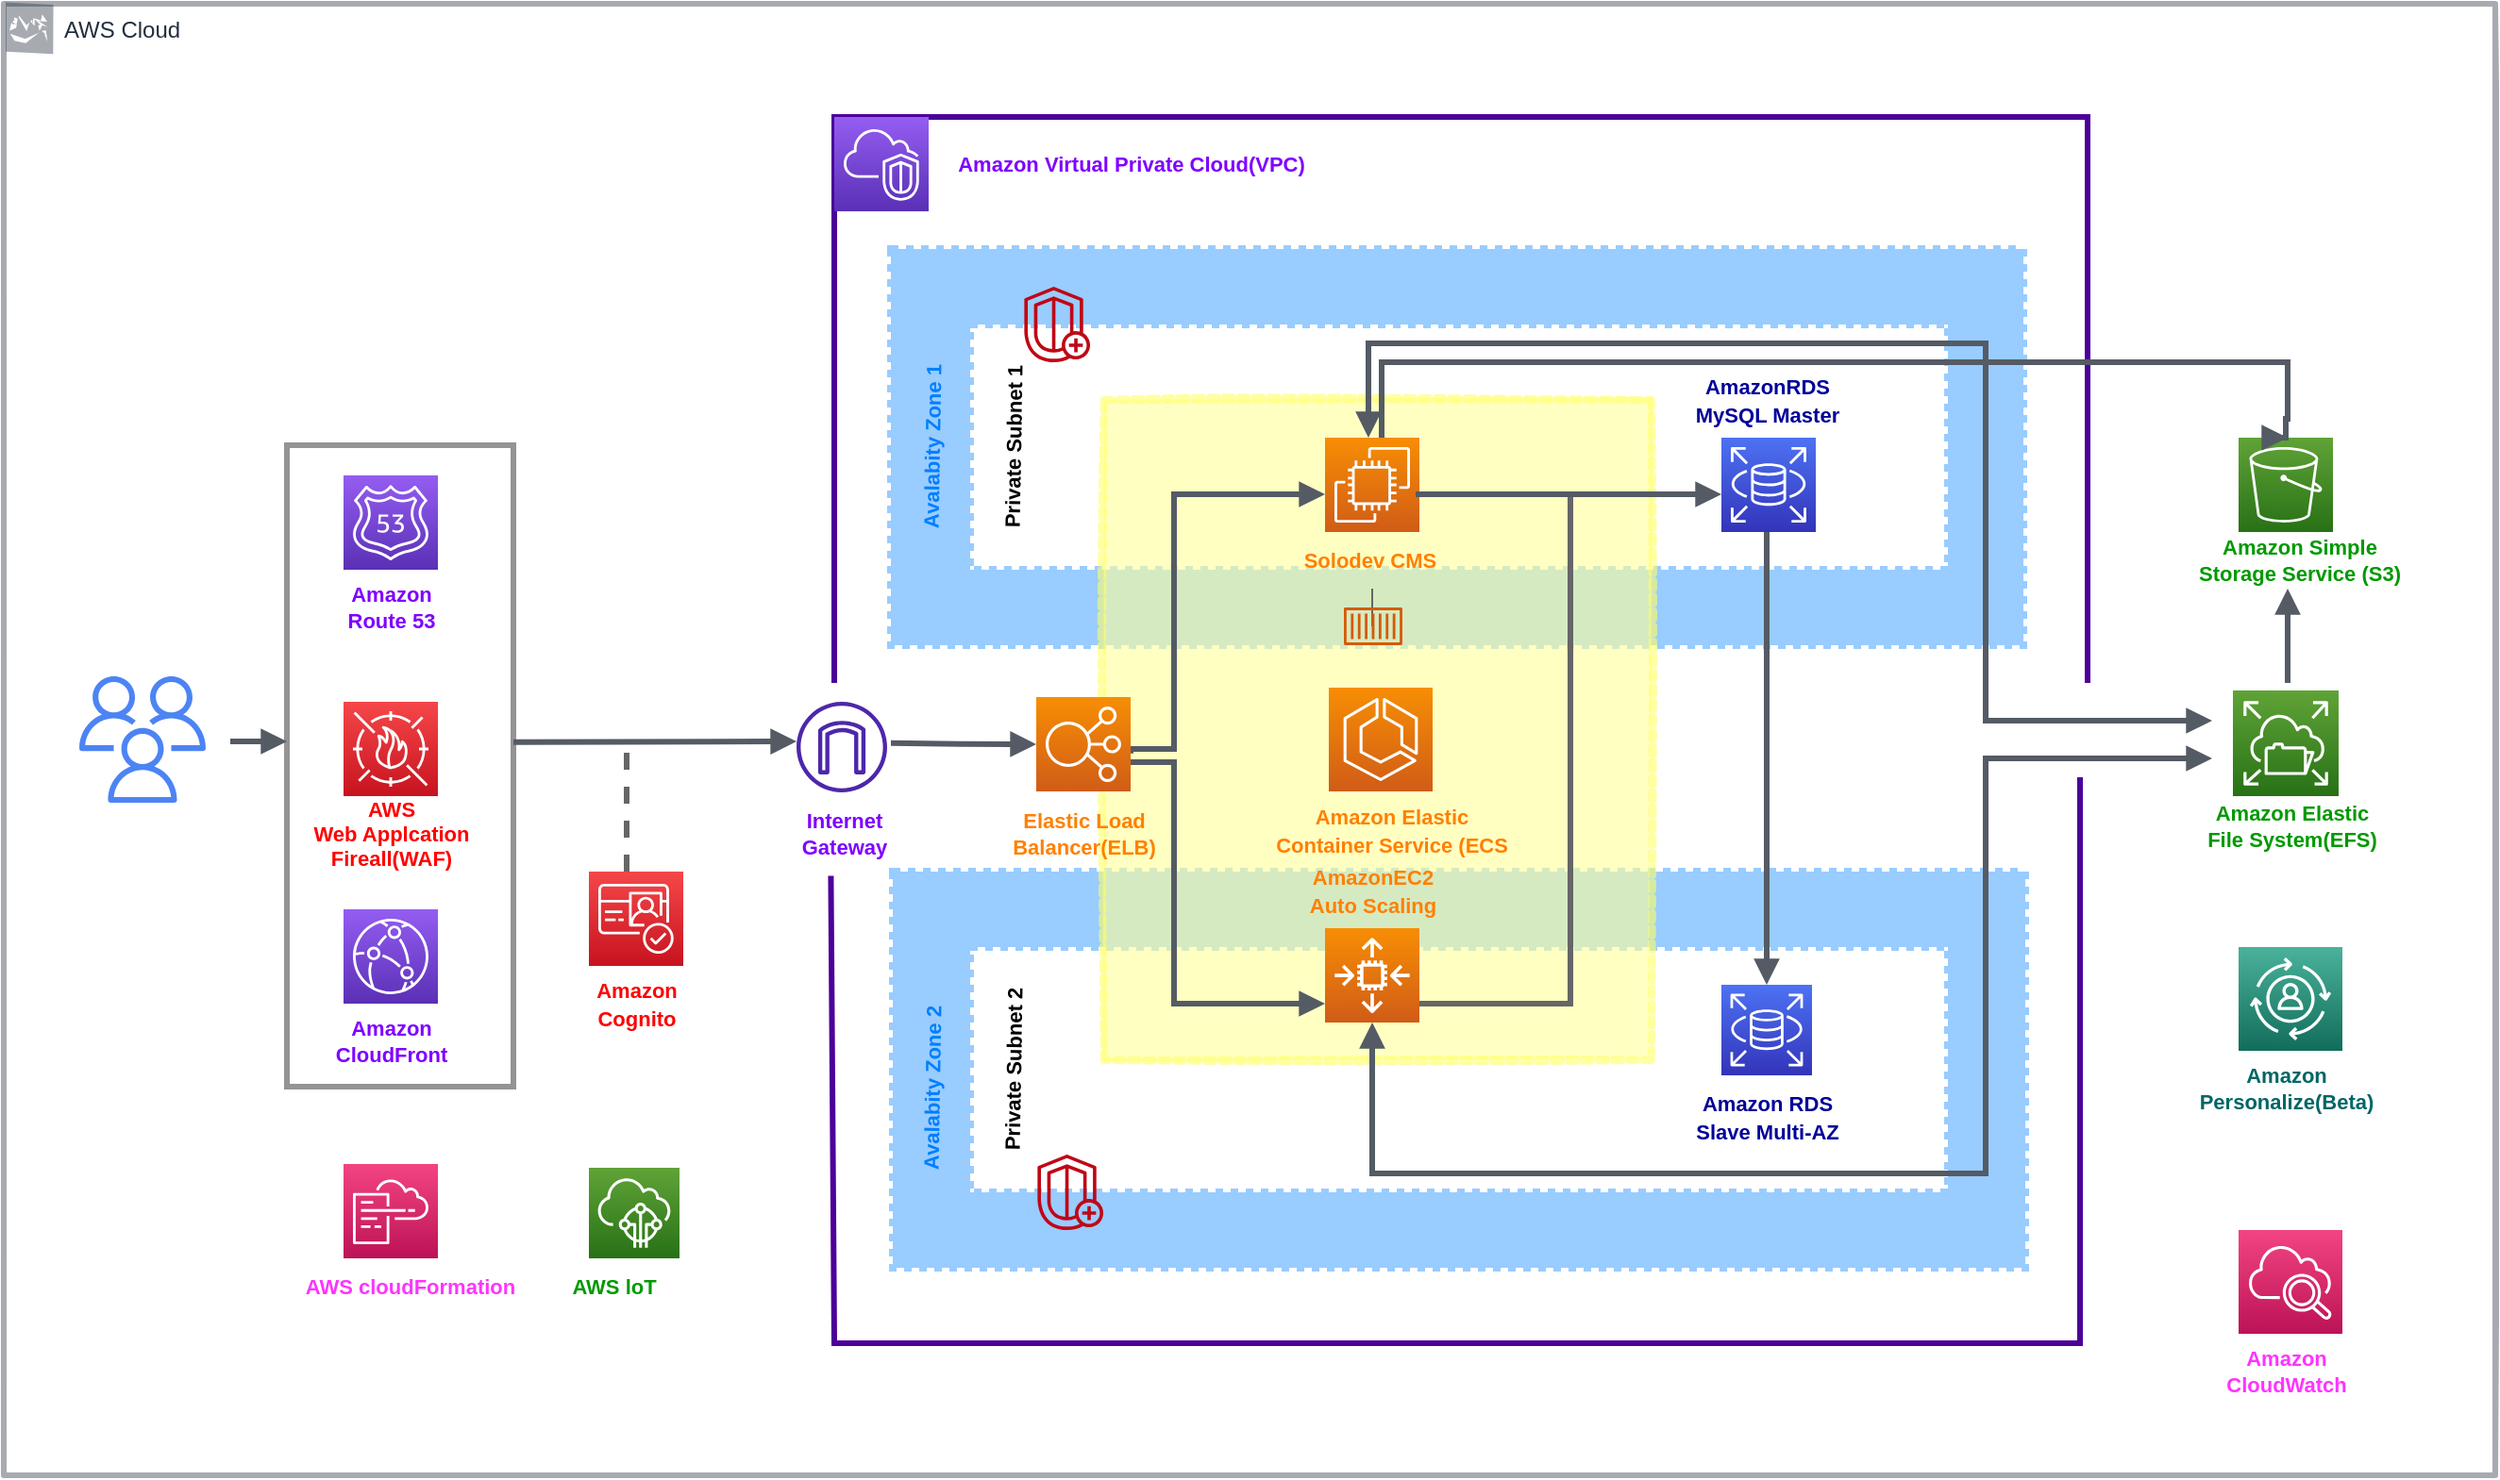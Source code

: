 <mxfile version="20.8.10" type="device"><diagram name="Página-1" id="4iA5FCfgJToJVoB-zgDV"><mxGraphModel dx="4741" dy="774" grid="1" gridSize="10" guides="1" tooltips="1" connect="0" arrows="1" fold="1" page="1" pageScale="1" pageWidth="1169" pageHeight="827" math="0" shadow="0"><root><mxCell id="0"/><mxCell id="1" parent="0"/><mxCell id="76mvKzMzIQ024uPA2E-U-6" value="" style="rounded=0;whiteSpace=wrap;html=1;rotation=-90;strokeColor=#959393;movable=1;resizable=1;rotatable=1;deletable=1;editable=1;connectable=1;fillColor=none;strokeWidth=3;" parent="1" vertex="1"><mxGeometry x="-2310" y="354" width="340" height="120" as="geometry"/></mxCell><mxCell id="76mvKzMzIQ024uPA2E-U-1" value="" style="sketch=0;points=[[0,0,0],[0.25,0,0],[0.5,0,0],[0.75,0,0],[1,0,0],[0,1,0],[0.25,1,0],[0.5,1,0],[0.75,1,0],[1,1,0],[0,0.25,0],[0,0.5,0],[0,0.75,0],[1,0.25,0],[1,0.5,0],[1,0.75,0]];outlineConnect=0;fontColor=#232F3E;gradientColor=#F54749;gradientDirection=north;fillColor=#C7131F;strokeColor=#ffffff;dashed=0;verticalLabelPosition=bottom;verticalAlign=top;align=center;html=1;fontSize=12;fontStyle=0;aspect=fixed;shape=mxgraph.aws4.resourceIcon;resIcon=mxgraph.aws4.waf;" parent="1" vertex="1"><mxGeometry x="-2170" y="380" width="50" height="50" as="geometry"/></mxCell><mxCell id="76mvKzMzIQ024uPA2E-U-2" value="" style="sketch=0;points=[[0,0,0],[0.25,0,0],[0.5,0,0],[0.75,0,0],[1,0,0],[0,1,0],[0.25,1,0],[0.5,1,0],[0.75,1,0],[1,1,0],[0,0.25,0],[0,0.5,0],[0,0.75,0],[1,0.25,0],[1,0.5,0],[1,0.75,0]];outlineConnect=0;fontColor=#232F3E;gradientColor=#945DF2;gradientDirection=north;fillColor=#5A30B5;strokeColor=#ffffff;dashed=0;verticalLabelPosition=bottom;verticalAlign=top;align=center;html=1;fontSize=12;fontStyle=0;aspect=fixed;shape=mxgraph.aws4.resourceIcon;resIcon=mxgraph.aws4.route_53;labelPosition=center;" parent="1" vertex="1"><mxGeometry x="-2170" y="260" width="50" height="50" as="geometry"/></mxCell><mxCell id="76mvKzMzIQ024uPA2E-U-3" value="" style="sketch=0;points=[[0,0,0],[0.25,0,0],[0.5,0,0],[0.75,0,0],[1,0,0],[0,1,0],[0.25,1,0],[0.5,1,0],[0.75,1,0],[1,1,0],[0,0.25,0],[0,0.5,0],[0,0.75,0],[1,0.25,0],[1,0.5,0],[1,0.75,0]];outlineConnect=0;fontColor=#232F3E;gradientColor=#945DF2;gradientDirection=north;fillColor=#5A30B5;strokeColor=#ffffff;dashed=0;verticalLabelPosition=bottom;verticalAlign=top;align=center;html=1;fontSize=12;fontStyle=0;aspect=fixed;shape=mxgraph.aws4.resourceIcon;resIcon=mxgraph.aws4.cloudfront;" parent="1" vertex="1"><mxGeometry x="-2170" y="490" width="50" height="50" as="geometry"/></mxCell><mxCell id="76mvKzMzIQ024uPA2E-U-4" value="" style="sketch=0;points=[[0,0,0],[0.25,0,0],[0.5,0,0],[0.75,0,0],[1,0,0],[0,1,0],[0.25,1,0],[0.5,1,0],[0.75,1,0],[1,1,0],[0,0.25,0],[0,0.5,0],[0,0.75,0],[1,0.25,0],[1,0.5,0],[1,0.75,0]];outlineConnect=0;fontColor=#232F3E;gradientColor=#F54749;gradientDirection=north;fillColor=#C7131F;strokeColor=#ffffff;dashed=0;verticalLabelPosition=bottom;verticalAlign=top;align=center;html=1;fontSize=12;fontStyle=0;aspect=fixed;shape=mxgraph.aws4.resourceIcon;resIcon=mxgraph.aws4.cognito;" parent="1" vertex="1"><mxGeometry x="-2040" y="470" width="50" height="50" as="geometry"/></mxCell><mxCell id="76mvKzMzIQ024uPA2E-U-7" value="" style="sketch=0;outlineConnect=0;fontColor=#232F3E;gradientColor=none;fillColor=#4D27AA;strokeColor=none;dashed=0;verticalLabelPosition=bottom;verticalAlign=top;align=center;html=1;fontSize=12;fontStyle=0;aspect=fixed;pointerEvents=1;shape=mxgraph.aws4.internet_gateway;" parent="1" vertex="1"><mxGeometry x="-1930" y="380" width="48" height="48" as="geometry"/></mxCell><mxCell id="76mvKzMzIQ024uPA2E-U-14" value="Capa sin título" parent="0"/><mxCell id="76mvKzMzIQ024uPA2E-U-69" value="" style="rounded=0;whiteSpace=wrap;html=1;strokeColor=#99CCFF;strokeWidth=4;fontSize=12;fontColor=#000099;fillColor=#99CCFF;dashed=1;dashPattern=1 1;movable=1;resizable=1;rotatable=1;deletable=1;editable=1;connectable=1;" parent="76mvKzMzIQ024uPA2E-U-14" vertex="1"><mxGeometry x="-1880" y="140" width="600" height="210" as="geometry"/></mxCell><mxCell id="76mvKzMzIQ024uPA2E-U-68" value="" style="rounded=0;whiteSpace=wrap;html=1;strokeWidth=4;fontSize=12;dashed=1;dashPattern=1 1;strokeColor=#99CCFF;movable=1;resizable=1;rotatable=1;deletable=1;editable=1;connectable=1;" parent="76mvKzMzIQ024uPA2E-U-14" vertex="1"><mxGeometry x="-1838" y="180" width="518" height="130" as="geometry"/></mxCell><mxCell id="76mvKzMzIQ024uPA2E-U-70" value="" style="rounded=0;whiteSpace=wrap;html=1;strokeColor=#99CCFF;strokeWidth=4;fontSize=12;fontColor=#000099;fillColor=#99CCFF;dashed=1;dashPattern=1 1;movable=1;resizable=1;rotatable=1;deletable=1;editable=1;connectable=1;" parent="76mvKzMzIQ024uPA2E-U-14" vertex="1"><mxGeometry x="-1879" y="470" width="600" height="210" as="geometry"/></mxCell><mxCell id="76mvKzMzIQ024uPA2E-U-71" value="" style="rounded=0;whiteSpace=wrap;html=1;strokeWidth=4;fontSize=12;dashed=1;dashPattern=1 1;fillColor=default;strokeColor=#99CCFF;movable=1;resizable=1;rotatable=1;deletable=1;editable=1;connectable=1;" parent="76mvKzMzIQ024uPA2E-U-14" vertex="1"><mxGeometry x="-1838" y="510" width="518" height="130" as="geometry"/></mxCell><mxCell id="76mvKzMzIQ024uPA2E-U-93" value="" style="rounded=0;whiteSpace=wrap;html=1;glass=0;dashed=1;dashPattern=1 1;sketch=1;fillStyle=solid;strokeColor=#FFFF66;strokeWidth=4;fontSize=12;fontColor=#000000;fillColor=#FFFF99;gradientColor=none;opacity=60;" parent="76mvKzMzIQ024uPA2E-U-14" vertex="1"><mxGeometry x="-1767.1" y="220" width="290" height="350" as="geometry"/></mxCell><mxCell id="76mvKzMzIQ024uPA2E-U-18" value="" style="edgeStyle=orthogonalEdgeStyle;html=1;endArrow=block;elbow=vertical;startArrow=none;endFill=1;strokeColor=#545B64;rounded=0;strokeWidth=3;" parent="76mvKzMzIQ024uPA2E-U-14" edge="1"><mxGeometry width="100" relative="1" as="geometry"><mxPoint x="-2230" y="401" as="sourcePoint"/><mxPoint x="-2200" y="401" as="targetPoint"/><Array as="points"><mxPoint x="-2219" y="401.91"/></Array></mxGeometry></mxCell><mxCell id="76mvKzMzIQ024uPA2E-U-19" value="" style="edgeStyle=orthogonalEdgeStyle;html=1;endArrow=block;elbow=vertical;startArrow=none;endFill=1;strokeColor=#545B64;rounded=0;strokeWidth=3;" parent="76mvKzMzIQ024uPA2E-U-14" edge="1"><mxGeometry width="100" relative="1" as="geometry"><mxPoint x="-2080" y="401.41" as="sourcePoint"/><mxPoint x="-1930" y="401" as="targetPoint"/><Array as="points"><mxPoint x="-1930" y="401"/></Array></mxGeometry></mxCell><mxCell id="76mvKzMzIQ024uPA2E-U-21" value="" style="endArrow=none;dashed=1;html=1;rounded=0;fontColor=#CCCCCC;strokeWidth=3;strokeColor=#666666;" parent="76mvKzMzIQ024uPA2E-U-14" edge="1"><mxGeometry width="50" height="50" relative="1" as="geometry"><mxPoint x="-2020" y="470" as="sourcePoint"/><mxPoint x="-2020" y="400" as="targetPoint"/></mxGeometry></mxCell><mxCell id="76mvKzMzIQ024uPA2E-U-26" value="" style="sketch=0;points=[[0,0,0],[0.25,0,0],[0.5,0,0],[0.75,0,0],[1,0,0],[0,1,0],[0.25,1,0],[0.5,1,0],[0.75,1,0],[1,1,0],[0,0.25,0],[0,0.5,0],[0,0.75,0],[1,0.25,0],[1,0.5,0],[1,0.75,0]];outlineConnect=0;fontColor=#232F3E;gradientColor=#4D72F3;gradientDirection=north;fillColor=#3334B9;strokeColor=#ffffff;dashed=0;verticalLabelPosition=bottom;verticalAlign=top;align=center;html=1;fontSize=12;fontStyle=0;aspect=fixed;shape=mxgraph.aws4.resourceIcon;resIcon=mxgraph.aws4.rds;" parent="76mvKzMzIQ024uPA2E-U-14" vertex="1"><mxGeometry x="-1440" y="530" width="48" height="48" as="geometry"/></mxCell><mxCell id="76mvKzMzIQ024uPA2E-U-27" value="" style="sketch=0;points=[[0,0,0],[0.25,0,0],[0.5,0,0],[0.75,0,0],[1,0,0],[0,1,0],[0.25,1,0],[0.5,1,0],[0.75,1,0],[1,1,0],[0,0.25,0],[0,0.5,0],[0,0.75,0],[1,0.25,0],[1,0.5,0],[1,0.75,0]];outlineConnect=0;fontColor=#232F3E;gradientColor=#4D72F3;gradientDirection=north;fillColor=#3334B9;strokeColor=#ffffff;dashed=0;verticalLabelPosition=bottom;verticalAlign=top;align=center;html=1;fontSize=12;fontStyle=0;aspect=fixed;shape=mxgraph.aws4.resourceIcon;resIcon=mxgraph.aws4.rds;" parent="76mvKzMzIQ024uPA2E-U-14" vertex="1"><mxGeometry x="-1440" y="240" width="50" height="50" as="geometry"/></mxCell><mxCell id="76mvKzMzIQ024uPA2E-U-32" value="&lt;font style=&quot;font-size: 11px;&quot; color=&quot;#7f00ff&quot;&gt;&lt;b style=&quot;font-size: 11px;&quot;&gt;Internet&lt;br style=&quot;font-size: 11px;&quot;&gt;Gateway&lt;/b&gt;&lt;/font&gt;" style="text;html=1;align=center;verticalAlign=middle;resizable=0;points=[];autosize=1;strokeColor=none;fillColor=none;fontColor=#CCCCCC;fontSize=11;" parent="76mvKzMzIQ024uPA2E-U-14" vertex="1"><mxGeometry x="-1940" y="430" width="70" height="40" as="geometry"/></mxCell><mxCell id="76mvKzMzIQ024uPA2E-U-39" value="&lt;font color=&quot;#ff33ff&quot; style=&quot;font-size: 11px;&quot;&gt;&lt;b style=&quot;font-size: 11px;&quot;&gt;AWS cloudFormation&lt;/b&gt;&lt;/font&gt;" style="text;html=1;align=center;verticalAlign=middle;resizable=0;points=[];autosize=1;strokeColor=none;fillColor=none;fontColor=#CCCCCC;fontSize=11;" parent="76mvKzMzIQ024uPA2E-U-14" vertex="1"><mxGeometry x="-2200" y="675" width="130" height="30" as="geometry"/></mxCell><mxCell id="76mvKzMzIQ024uPA2E-U-40" value="&lt;font style=&quot;font-size: 11px;&quot; color=&quot;#009900&quot;&gt;&lt;b style=&quot;font-size: 11px;&quot;&gt;AWS loT&lt;/b&gt;&lt;/font&gt;" style="text;html=1;align=center;verticalAlign=middle;resizable=0;points=[];autosize=1;strokeColor=none;fillColor=none;fontColor=#CCCCCC;fontSize=11;" parent="76mvKzMzIQ024uPA2E-U-14" vertex="1"><mxGeometry x="-2062" y="675" width="70" height="30" as="geometry"/></mxCell><mxCell id="76mvKzMzIQ024uPA2E-U-41" value="&lt;font color=&quot;#ff8000&quot; style=&quot;font-size: 11px;&quot;&gt;&lt;b&gt;&lt;font style=&quot;font-size: 11px;&quot;&gt;Amazon Elastic&lt;br&gt;&lt;/font&gt;Container Service (ECS&lt;/b&gt;&lt;/font&gt;" style="text;html=1;align=center;verticalAlign=middle;resizable=0;points=[];autosize=1;strokeColor=none;fillColor=none;fontColor=#CCCCCC;" parent="76mvKzMzIQ024uPA2E-U-14" vertex="1"><mxGeometry x="-1690" y="427.5" width="150" height="40" as="geometry"/></mxCell><mxCell id="76mvKzMzIQ024uPA2E-U-42" value="&lt;font style=&quot;font-size: 11px;&quot;&gt;&lt;b style=&quot;&quot;&gt;&lt;font color=&quot;#000099&quot;&gt;Amazon RDS&lt;br&gt;Slave Multi-AZ&lt;/font&gt;&lt;/b&gt;&lt;br&gt;&lt;/font&gt;" style="text;html=1;align=center;verticalAlign=middle;resizable=0;points=[];autosize=1;strokeColor=none;fillColor=none;fontColor=#CCCCCC;" parent="76mvKzMzIQ024uPA2E-U-14" vertex="1"><mxGeometry x="-1466" y="580" width="100" height="40" as="geometry"/></mxCell><mxCell id="76mvKzMzIQ024uPA2E-U-43" value="&lt;font style=&quot;font-size: 11px;&quot;&gt;&lt;b style=&quot;&quot;&gt;&lt;font color=&quot;#000099&quot;&gt;AmazonRDS&lt;br&gt;MySQL Master&lt;/font&gt;&lt;/b&gt;&lt;br&gt;&lt;/font&gt;" style="text;html=1;align=center;verticalAlign=middle;resizable=0;points=[];autosize=1;strokeColor=none;fillColor=none;fontColor=#CCCCCC;" parent="76mvKzMzIQ024uPA2E-U-14" vertex="1"><mxGeometry x="-1466" y="200" width="100" height="40" as="geometry"/></mxCell><mxCell id="76mvKzMzIQ024uPA2E-U-46" value="&lt;font style=&quot;font-size: 11px;&quot; color=&quot;#ff0000&quot;&gt;&lt;b&gt;Amazon&lt;br&gt;Cognito&lt;/b&gt;&lt;/font&gt;" style="text;html=1;align=center;verticalAlign=middle;resizable=0;points=[];autosize=1;strokeColor=none;fillColor=none;fontColor=#CCCCCC;" parent="76mvKzMzIQ024uPA2E-U-14" vertex="1"><mxGeometry x="-2050" y="520" width="70" height="40" as="geometry"/></mxCell><mxCell id="76mvKzMzIQ024uPA2E-U-47" value="&lt;span style=&quot;font-size: 11px;&quot;&gt;&lt;b style=&quot;font-size: 11px;&quot;&gt;&lt;font color=&quot;#ff8000&quot; style=&quot;font-size: 11px;&quot;&gt;Elastic Load&lt;br style=&quot;font-size: 11px;&quot;&gt;Balancer(ELB)&lt;/font&gt;&lt;br style=&quot;font-size: 11px;&quot;&gt;&lt;/b&gt;&lt;/span&gt;" style="text;html=1;align=center;verticalAlign=middle;resizable=0;points=[];autosize=1;strokeColor=none;fillColor=none;fontColor=#CCCCCC;fontSize=11;" parent="76mvKzMzIQ024uPA2E-U-14" vertex="1"><mxGeometry x="-1828" y="430" width="100" height="40" as="geometry"/></mxCell><mxCell id="76mvKzMzIQ024uPA2E-U-49" value="&lt;font color=&quot;#7f00ff&quot;&gt;&lt;b&gt;Amazon&lt;br&gt;Route 53&lt;br&gt;&lt;/b&gt;&lt;/font&gt;" style="text;html=1;align=center;verticalAlign=middle;resizable=0;points=[];autosize=1;strokeColor=none;fillColor=none;fontColor=#CCCCCC;fontSize=11;" parent="76mvKzMzIQ024uPA2E-U-14" vertex="1"><mxGeometry x="-2180" y="310" width="70" height="40" as="geometry"/></mxCell><mxCell id="76mvKzMzIQ024uPA2E-U-50" value="&lt;font color=&quot;#ff0000&quot;&gt;&lt;b&gt;AWS &lt;br&gt;Web Applcation&lt;br&gt;Fireall(WAF)&lt;/b&gt;&lt;/font&gt;" style="text;html=1;align=center;verticalAlign=middle;resizable=0;points=[];autosize=1;strokeColor=none;fillColor=none;fontColor=#CCCCCC;fontSize=11;" parent="76mvKzMzIQ024uPA2E-U-14" vertex="1"><mxGeometry x="-2200" y="425" width="110" height="50" as="geometry"/></mxCell><mxCell id="76mvKzMzIQ024uPA2E-U-51" value="&lt;font color=&quot;#7f00ff&quot;&gt;&lt;b&gt;Amazon &lt;br&gt;CloudFront&lt;/b&gt;&lt;/font&gt;" style="text;html=1;align=center;verticalAlign=middle;resizable=0;points=[];autosize=1;strokeColor=none;fillColor=none;fontColor=#CCCCCC;fontSize=11;" parent="76mvKzMzIQ024uPA2E-U-14" vertex="1"><mxGeometry x="-2185" y="540" width="80" height="40" as="geometry"/></mxCell><mxCell id="76mvKzMzIQ024uPA2E-U-53" value="" style="edgeStyle=orthogonalEdgeStyle;html=1;endArrow=block;elbow=vertical;startArrow=none;endFill=1;strokeColor=#545B64;rounded=0;fontSize=11;fontColor=#FF0000;strokeWidth=3;" parent="76mvKzMzIQ024uPA2E-U-14" target="76mvKzMzIQ024uPA2E-U-24" edge="1"><mxGeometry width="100" relative="1" as="geometry"><mxPoint x="-1753" y="407.41" as="sourcePoint"/><mxPoint x="-1650" y="270" as="targetPoint"/><Array as="points"><mxPoint x="-1753" y="405"/><mxPoint x="-1730" y="405"/><mxPoint x="-1730" y="270"/></Array></mxGeometry></mxCell><mxCell id="76mvKzMzIQ024uPA2E-U-54" value="" style="edgeStyle=orthogonalEdgeStyle;html=1;endArrow=block;elbow=vertical;startArrow=none;endFill=1;strokeColor=#545B64;rounded=0;fontSize=11;fontColor=#FF0000;strokeWidth=3;" parent="76mvKzMzIQ024uPA2E-U-14" target="76mvKzMzIQ024uPA2E-U-22" edge="1"><mxGeometry width="100" relative="1" as="geometry"><mxPoint x="-1880" y="401.91" as="sourcePoint"/><mxPoint x="-1810" y="401.91" as="targetPoint"/></mxGeometry></mxCell><mxCell id="76mvKzMzIQ024uPA2E-U-56" value="" style="edgeStyle=orthogonalEdgeStyle;html=1;endArrow=block;elbow=vertical;startArrow=none;endFill=1;strokeColor=#545B64;rounded=0;fontSize=11;fontColor=#FF0000;strokeWidth=3;" parent="76mvKzMzIQ024uPA2E-U-14" target="76mvKzMzIQ024uPA2E-U-23" edge="1"><mxGeometry width="100" relative="1" as="geometry"><mxPoint x="-1755" y="412.0" as="sourcePoint"/><mxPoint x="-1730" y="590" as="targetPoint"/><Array as="points"><mxPoint x="-1730" y="412"/><mxPoint x="-1730" y="540"/></Array></mxGeometry></mxCell><mxCell id="76mvKzMzIQ024uPA2E-U-59" value="" style="endArrow=none;html=1;rounded=0;fontSize=12;fontColor=#FF0000;strokeColor=#4C0099;jumpSize=6;strokeWidth=3;" parent="76mvKzMzIQ024uPA2E-U-14" edge="1"><mxGeometry width="50" height="50" relative="1" as="geometry"><mxPoint x="-1910" y="370" as="sourcePoint"/><mxPoint x="-1246" y="370" as="targetPoint"/><Array as="points"><mxPoint x="-1910" y="230"/><mxPoint x="-1910" y="70"/><mxPoint x="-1246" y="70"/></Array></mxGeometry></mxCell><mxCell id="76mvKzMzIQ024uPA2E-U-60" value="" style="endArrow=none;html=1;rounded=0;fontSize=12;fontColor=#FF0000;strokeColor=#4C0099;jumpSize=6;strokeWidth=3;exitX=0.403;exitY=1.056;exitDx=0;exitDy=0;exitPerimeter=0;" parent="76mvKzMzIQ024uPA2E-U-14" source="76mvKzMzIQ024uPA2E-U-32" edge="1"><mxGeometry width="50" height="50" relative="1" as="geometry"><mxPoint x="-1910" y="610" as="sourcePoint"/><mxPoint x="-1250" y="420" as="targetPoint"/><Array as="points"><mxPoint x="-1910" y="720"/><mxPoint x="-1250" y="720"/></Array></mxGeometry></mxCell><mxCell id="76mvKzMzIQ024uPA2E-U-62" value="&lt;font color=&quot;#7f00ff&quot;&gt;&lt;b&gt;Amazon Virtual Private Cloud(VPC)&lt;/b&gt;&lt;/font&gt;" style="text;html=1;align=center;verticalAlign=middle;resizable=0;points=[];autosize=1;strokeColor=none;fillColor=none;fontColor=#CCCCCC;fontSize=11;" parent="76mvKzMzIQ024uPA2E-U-14" vertex="1"><mxGeometry x="-1858" y="80" width="210" height="30" as="geometry"/></mxCell><mxCell id="76mvKzMzIQ024uPA2E-U-65" value="" style="edgeStyle=orthogonalEdgeStyle;html=1;endArrow=block;elbow=vertical;startArrow=none;endFill=1;strokeColor=#545B64;rounded=0;strokeWidth=3;fontSize=12;fontColor=#000099;jumpSize=6;" parent="76mvKzMzIQ024uPA2E-U-14" source="76mvKzMzIQ024uPA2E-U-27" target="76mvKzMzIQ024uPA2E-U-26" edge="1"><mxGeometry width="100" relative="1" as="geometry"><mxPoint x="-1460" y="360" as="sourcePoint"/><mxPoint x="-1360" y="360" as="targetPoint"/><Array as="points"><mxPoint x="-1416" y="350"/><mxPoint x="-1416" y="350"/></Array></mxGeometry></mxCell><mxCell id="76mvKzMzIQ024uPA2E-U-67" value="" style="endArrow=none;html=1;rounded=0;strokeColor=#666666;strokeWidth=3;fontSize=12;fontColor=#000099;jumpSize=6;" parent="76mvKzMzIQ024uPA2E-U-14" edge="1"><mxGeometry width="50" height="50" relative="1" as="geometry"><mxPoint x="-1600" y="540" as="sourcePoint"/><mxPoint x="-1520" y="270" as="targetPoint"/><Array as="points"><mxPoint x="-1520" y="540"/></Array></mxGeometry></mxCell><mxCell id="76mvKzMzIQ024uPA2E-U-76" value="" style="sketch=0;points=[[0,0,0],[0.25,0,0],[0.5,0,0],[0.75,0,0],[1,0,0],[0,1,0],[0.25,1,0],[0.5,1,0],[0.75,1,0],[1,1,0],[0,0.25,0],[0,0.5,0],[0,0.75,0],[1,0.25,0],[1,0.5,0],[1,0.75,0]];outlineConnect=0;fontColor=#232F3E;gradientColor=#60A337;gradientDirection=north;fillColor=#277116;strokeColor=#ffffff;dashed=0;verticalLabelPosition=bottom;verticalAlign=top;align=center;html=1;fontSize=12;fontStyle=0;aspect=fixed;shape=mxgraph.aws4.resourceIcon;resIcon=mxgraph.aws4.elastic_file_system;dashPattern=1 1;strokeWidth=4;" parent="76mvKzMzIQ024uPA2E-U-14" vertex="1"><mxGeometry x="-1169" y="374" width="56" height="56" as="geometry"/></mxCell><mxCell id="76mvKzMzIQ024uPA2E-U-77" value="" style="sketch=0;points=[[0,0,0],[0.25,0,0],[0.5,0,0],[0.75,0,0],[1,0,0],[0,1,0],[0.25,1,0],[0.5,1,0],[0.75,1,0],[1,1,0],[0,0.25,0],[0,0.5,0],[0,0.75,0],[1,0.25,0],[1,0.5,0],[1,0.75,0]];outlineConnect=0;fontColor=#232F3E;gradientColor=#60A337;gradientDirection=north;fillColor=#277116;strokeColor=#ffffff;dashed=0;verticalLabelPosition=bottom;verticalAlign=top;align=center;html=1;fontSize=12;fontStyle=0;aspect=fixed;shape=mxgraph.aws4.resourceIcon;resIcon=mxgraph.aws4.s3;dashPattern=1 1;strokeWidth=4;" parent="76mvKzMzIQ024uPA2E-U-14" vertex="1"><mxGeometry x="-1166" y="240" width="50" height="50" as="geometry"/></mxCell><mxCell id="76mvKzMzIQ024uPA2E-U-78" value="" style="sketch=0;points=[[0,0,0],[0.25,0,0],[0.5,0,0],[0.75,0,0],[1,0,0],[0,1,0],[0.25,1,0],[0.5,1,0],[0.75,1,0],[1,1,0],[0,0.25,0],[0,0.5,0],[0,0.75,0],[1,0.25,0],[1,0.5,0],[1,0.75,0]];outlineConnect=0;fontColor=#232F3E;gradientColor=#4AB29A;gradientDirection=north;fillColor=#116D5B;strokeColor=#ffffff;dashed=0;verticalLabelPosition=bottom;verticalAlign=top;align=center;html=1;fontSize=12;fontStyle=0;aspect=fixed;shape=mxgraph.aws4.resourceIcon;resIcon=mxgraph.aws4.personalize;dashPattern=1 1;strokeWidth=4;" parent="76mvKzMzIQ024uPA2E-U-14" vertex="1"><mxGeometry x="-1166" y="510" width="55" height="55" as="geometry"/></mxCell><mxCell id="76mvKzMzIQ024uPA2E-U-79" value="" style="sketch=0;points=[[0,0,0],[0.25,0,0],[0.5,0,0],[0.75,0,0],[1,0,0],[0,1,0],[0.25,1,0],[0.5,1,0],[0.75,1,0],[1,1,0],[0,0.25,0],[0,0.5,0],[0,0.75,0],[1,0.25,0],[1,0.5,0],[1,0.75,0]];points=[[0,0,0],[0.25,0,0],[0.5,0,0],[0.75,0,0],[1,0,0],[0,1,0],[0.25,1,0],[0.5,1,0],[0.75,1,0],[1,1,0],[0,0.25,0],[0,0.5,0],[0,0.75,0],[1,0.25,0],[1,0.5,0],[1,0.75,0]];outlineConnect=0;fontColor=#232F3E;gradientColor=#F34482;gradientDirection=north;fillColor=#BC1356;strokeColor=#ffffff;dashed=0;verticalLabelPosition=bottom;verticalAlign=top;align=center;html=1;fontSize=12;fontStyle=0;aspect=fixed;shape=mxgraph.aws4.resourceIcon;resIcon=mxgraph.aws4.cloudwatch_2;dashPattern=1 1;strokeWidth=4;" parent="76mvKzMzIQ024uPA2E-U-14" vertex="1"><mxGeometry x="-1166" y="660" width="55" height="55" as="geometry"/></mxCell><mxCell id="76mvKzMzIQ024uPA2E-U-80" value="&lt;font color=&quot;#ff33ff&quot;&gt;&lt;b&gt;Amazon&lt;br&gt;CloudWatch&lt;/b&gt;&lt;br&gt;&lt;/font&gt;" style="text;html=1;align=center;verticalAlign=middle;resizable=0;points=[];autosize=1;strokeColor=none;fillColor=none;fontColor=#CCCCCC;fontSize=11;" parent="76mvKzMzIQ024uPA2E-U-14" vertex="1"><mxGeometry x="-1186" y="715" width="90" height="40" as="geometry"/></mxCell><mxCell id="76mvKzMzIQ024uPA2E-U-81" value="&lt;font color=&quot;#009900&quot;&gt;&lt;b&gt;Amazon Elastic&lt;br&gt;File System(EFS)&lt;br&gt;&lt;/b&gt;&lt;/font&gt;" style="text;html=1;align=center;verticalAlign=middle;resizable=0;points=[];autosize=1;strokeColor=none;fillColor=none;fontColor=#CCCCCC;fontSize=11;" parent="76mvKzMzIQ024uPA2E-U-14" vertex="1"><mxGeometry x="-1193.5" y="426" width="110" height="40" as="geometry"/></mxCell><mxCell id="76mvKzMzIQ024uPA2E-U-82" value="&lt;font color=&quot;#009900&quot;&gt;&lt;b&gt;Amazon Simple&lt;br&gt;Storage Service (S3)&lt;br&gt;&lt;/b&gt;&lt;/font&gt;" style="text;html=1;align=center;verticalAlign=middle;resizable=0;points=[];autosize=1;strokeColor=none;fillColor=none;fontColor=#CCCCCC;fontSize=11;" parent="76mvKzMzIQ024uPA2E-U-14" vertex="1"><mxGeometry x="-1199" y="285" width="130" height="40" as="geometry"/></mxCell><mxCell id="76mvKzMzIQ024uPA2E-U-83" value="&lt;font color=&quot;#006666&quot;&gt;&lt;b&gt;Amazon &lt;br&gt;Personalize(Beta)&lt;/b&gt;&lt;/font&gt;" style="text;html=1;align=center;verticalAlign=middle;resizable=0;points=[];autosize=1;strokeColor=none;fillColor=none;fontColor=#CCCCCC;fontSize=11;" parent="76mvKzMzIQ024uPA2E-U-14" vertex="1"><mxGeometry x="-1201" y="565" width="120" height="40" as="geometry"/></mxCell><mxCell id="76mvKzMzIQ024uPA2E-U-85" value="" style="sketch=0;outlineConnect=0;fontColor=#232F3E;gradientColor=none;fillColor=#BF0816;strokeColor=none;dashed=0;verticalLabelPosition=bottom;verticalAlign=top;align=center;html=1;fontSize=12;fontStyle=0;aspect=fixed;pointerEvents=1;shape=mxgraph.aws4.shield_shield_advanced;rounded=0;glass=0;dashPattern=1 1;strokeWidth=4;" parent="76mvKzMzIQ024uPA2E-U-14" vertex="1"><mxGeometry x="-1803" y="620" width="35.9" height="40" as="geometry"/></mxCell><mxCell id="76mvKzMzIQ024uPA2E-U-86" value="" style="sketch=0;outlineConnect=0;fontColor=#ffffff;fillColor=#BF0816;strokeColor=#6F0000;dashed=0;verticalLabelPosition=bottom;verticalAlign=top;align=center;html=1;fontSize=12;fontStyle=0;aspect=fixed;pointerEvents=1;shape=mxgraph.aws4.shield_shield_advanced;rounded=0;glass=0;dashPattern=1 1;strokeWidth=4;points=[];" parent="76mvKzMzIQ024uPA2E-U-14" vertex="1"><mxGeometry x="-1810" y="160" width="35.9" height="40" as="geometry"/></mxCell><mxCell id="76mvKzMzIQ024uPA2E-U-87" value="" style="edgeStyle=orthogonalEdgeStyle;html=1;endArrow=block;elbow=vertical;startArrow=none;endFill=1;strokeColor=#545B64;rounded=0;strokeWidth=3;fontSize=12;fontColor=#006666;jumpSize=6;" parent="76mvKzMzIQ024uPA2E-U-14" edge="1"><mxGeometry width="100" relative="1" as="geometry"><mxPoint x="-1140" y="370" as="sourcePoint"/><mxPoint x="-1140" y="320" as="targetPoint"/></mxGeometry></mxCell><mxCell id="76mvKzMzIQ024uPA2E-U-89" value="&lt;font style=&quot;font-size: 11px;&quot;&gt;&lt;b style=&quot;&quot;&gt;&lt;font color=&quot;#007fff&quot;&gt;Avalabity Zone 1&lt;/font&gt;&lt;/b&gt;&lt;br&gt;&lt;/font&gt;" style="text;html=1;align=center;verticalAlign=middle;resizable=0;points=[];autosize=1;strokeColor=none;fillColor=none;fontColor=#CCCCCC;rotation=-89;" parent="76mvKzMzIQ024uPA2E-U-14" vertex="1"><mxGeometry x="-1913" y="230" width="110" height="30" as="geometry"/></mxCell><mxCell id="76mvKzMzIQ024uPA2E-U-90" value="&lt;font style=&quot;font-size: 11px;&quot;&gt;&lt;b style=&quot;&quot;&gt;&lt;font color=&quot;#000000&quot;&gt;Private Subnet 1&lt;/font&gt;&lt;/b&gt;&lt;br&gt;&lt;/font&gt;" style="text;html=1;align=center;verticalAlign=middle;resizable=0;points=[];autosize=1;strokeColor=none;fillColor=none;fontColor=#CCCCCC;rotation=-89;" parent="76mvKzMzIQ024uPA2E-U-14" vertex="1"><mxGeometry x="-1870" y="230" width="110" height="30" as="geometry"/></mxCell><mxCell id="76mvKzMzIQ024uPA2E-U-91" value="&lt;font style=&quot;font-size: 11px;&quot;&gt;&lt;b style=&quot;&quot;&gt;&lt;font color=&quot;#007fff&quot;&gt;Avalabity Zone 2&lt;/font&gt;&lt;/b&gt;&lt;br&gt;&lt;/font&gt;" style="text;html=1;align=center;verticalAlign=middle;resizable=0;points=[];autosize=1;strokeColor=none;fillColor=none;fontColor=#CCCCCC;rotation=-89;" parent="76mvKzMzIQ024uPA2E-U-14" vertex="1"><mxGeometry x="-1913" y="570" width="110" height="30" as="geometry"/></mxCell><mxCell id="76mvKzMzIQ024uPA2E-U-92" value="&lt;font style=&quot;font-size: 11px;&quot;&gt;&lt;b style=&quot;&quot;&gt;&lt;font color=&quot;#000000&quot;&gt;Private Subnet 2&lt;/font&gt;&lt;/b&gt;&lt;br&gt;&lt;/font&gt;" style="text;html=1;align=center;verticalAlign=middle;resizable=0;points=[];autosize=1;strokeColor=none;fillColor=none;fontColor=#CCCCCC;rotation=-89;" parent="76mvKzMzIQ024uPA2E-U-14" vertex="1"><mxGeometry x="-1870" y="560" width="110" height="30" as="geometry"/></mxCell><mxCell id="76mvKzMzIQ024uPA2E-U-88" value="" style="edgeStyle=orthogonalEdgeStyle;html=1;endArrow=block;elbow=vertical;startArrow=none;endFill=1;strokeColor=#545B64;rounded=0;strokeWidth=3;fontSize=12;fontColor=#006666;jumpSize=6;" parent="76mvKzMzIQ024uPA2E-U-14" source="76mvKzMzIQ024uPA2E-U-24" edge="1"><mxGeometry width="100" relative="1" as="geometry"><mxPoint x="-1620" y="230" as="sourcePoint"/><mxPoint x="-1140" y="240" as="targetPoint"/><Array as="points"><mxPoint x="-1620" y="200"/><mxPoint x="-1140" y="200"/><mxPoint x="-1140" y="230"/><mxPoint x="-1141" y="230"/></Array></mxGeometry></mxCell><mxCell id="76mvKzMzIQ024uPA2E-U-74" value="" style="edgeStyle=orthogonalEdgeStyle;html=1;endArrow=block;elbow=vertical;startArrow=block;startFill=1;endFill=1;strokeColor=#545B64;rounded=0;strokeWidth=3;fontSize=12;fontColor=#000099;jumpSize=6;" parent="76mvKzMzIQ024uPA2E-U-14" source="76mvKzMzIQ024uPA2E-U-24" edge="1"><mxGeometry width="100" relative="1" as="geometry"><mxPoint x="-1620" y="190" as="sourcePoint"/><mxPoint x="-1180" y="390" as="targetPoint"/><Array as="points"><mxPoint x="-1627" y="190"/><mxPoint x="-1300" y="190"/></Array></mxGeometry></mxCell><mxCell id="76mvKzMzIQ024uPA2E-U-99" value="" style="edgeStyle=orthogonalEdgeStyle;rounded=0;jumpSize=6;orthogonalLoop=1;jettySize=auto;html=1;strokeColor=#666666;strokeWidth=1;fontSize=12;fontColor=#000000;endArrow=none;" parent="76mvKzMzIQ024uPA2E-U-14" source="76mvKzMzIQ024uPA2E-U-44" target="76mvKzMzIQ024uPA2E-U-95" edge="1"><mxGeometry relative="1" as="geometry"><mxPoint x="-1634.952" y="340" as="sourcePoint"/><mxPoint x="-1634.952" y="370" as="targetPoint"/></mxGeometry></mxCell><mxCell id="76mvKzMzIQ024uPA2E-U-25" value="" style="sketch=0;points=[[0,0,0],[0.25,0,0],[0.5,0,0],[0.75,0,0],[1,0,0],[0,1,0],[0.25,1,0],[0.5,1,0],[0.75,1,0],[1,1,0],[0,0.25,0],[0,0.5,0],[0,0.75,0],[1,0.25,0],[1,0.5,0],[1,0.75,0]];outlineConnect=0;fontColor=#232F3E;gradientColor=#F78E04;gradientDirection=north;fillColor=#D05C17;strokeColor=#ffffff;dashed=0;verticalLabelPosition=bottom;verticalAlign=top;align=center;html=1;fontSize=12;fontStyle=0;aspect=fixed;shape=mxgraph.aws4.resourceIcon;resIcon=mxgraph.aws4.ecs;" parent="76mvKzMzIQ024uPA2E-U-14" vertex="1"><mxGeometry x="-1648" y="372.5" width="55" height="55" as="geometry"/></mxCell><mxCell id="76mvKzMzIQ024uPA2E-U-24" value="" style="sketch=0;points=[[0,0,0],[0.25,0,0],[0.5,0,0],[0.75,0,0],[1,0,0],[0,1,0],[0.25,1,0],[0.5,1,0],[0.75,1,0],[1,1,0],[0,0.25,0],[0,0.5,0],[0,0.75,0],[1,0.25,0],[1,0.5,0],[1,0.75,0]];outlineConnect=0;fontColor=#232F3E;gradientColor=#F78E04;gradientDirection=north;fillColor=#D05C17;strokeColor=#ffffff;dashed=0;verticalLabelPosition=bottom;verticalAlign=top;align=center;html=1;fontSize=12;fontStyle=0;aspect=fixed;shape=mxgraph.aws4.resourceIcon;resIcon=mxgraph.aws4.ec2;" parent="76mvKzMzIQ024uPA2E-U-14" vertex="1"><mxGeometry x="-1650" y="240" width="50" height="50" as="geometry"/></mxCell><mxCell id="76mvKzMzIQ024uPA2E-U-44" value="&lt;font color=&quot;#ff8000&quot; style=&quot;font-size: 11px;&quot;&gt;&lt;b&gt;Solodev CMS&amp;nbsp;&lt;/b&gt;&lt;/font&gt;" style="text;html=1;align=center;verticalAlign=middle;resizable=0;points=[];autosize=1;strokeColor=none;fillColor=none;fontColor=#CCCCCC;" parent="76mvKzMzIQ024uPA2E-U-14" vertex="1"><mxGeometry x="-1675" y="290" width="100" height="30" as="geometry"/></mxCell><mxCell id="76mvKzMzIQ024uPA2E-U-48" value="&lt;font color=&quot;#ff8000&quot;&gt;&lt;span style=&quot;font-size: 11px;&quot;&gt;&lt;b&gt;AmazonEC2&lt;br&gt;Auto Scaling&lt;br&gt;&lt;/b&gt;&lt;/span&gt;&lt;/font&gt;" style="text;html=1;align=center;verticalAlign=middle;resizable=0;points=[];autosize=1;strokeColor=none;fillColor=none;fontColor=#CCCCCC;" parent="76mvKzMzIQ024uPA2E-U-14" vertex="1"><mxGeometry x="-1670" y="460" width="90" height="40" as="geometry"/></mxCell><mxCell id="76mvKzMzIQ024uPA2E-U-22" value="" style="sketch=0;points=[[0,0,0],[0.25,0,0],[0.5,0,0],[0.75,0,0],[1,0,0],[0,1,0],[0.25,1,0],[0.5,1,0],[0.75,1,0],[1,1,0],[0,0.25,0],[0,0.5,0],[0,0.75,0],[1,0.25,0],[1,0.5,0],[1,0.75,0]];outlineConnect=0;fontColor=#232F3E;gradientColor=#F78E04;gradientDirection=north;fillColor=#D05C17;strokeColor=#ffffff;dashed=0;verticalLabelPosition=bottom;verticalAlign=top;align=center;html=1;fontSize=12;fontStyle=0;aspect=fixed;shape=mxgraph.aws4.resourceIcon;resIcon=mxgraph.aws4.elastic_load_balancing;" parent="76mvKzMzIQ024uPA2E-U-14" vertex="1"><mxGeometry x="-1803" y="377.5" width="50" height="50" as="geometry"/></mxCell><mxCell id="76mvKzMzIQ024uPA2E-U-64" value="" style="edgeStyle=orthogonalEdgeStyle;html=1;endArrow=block;elbow=vertical;startArrow=none;endFill=1;strokeColor=#545B64;rounded=0;strokeWidth=3;fontSize=12;fontColor=#000099;jumpSize=6;" parent="76mvKzMzIQ024uPA2E-U-14" target="76mvKzMzIQ024uPA2E-U-27" edge="1"><mxGeometry width="100" relative="1" as="geometry"><mxPoint x="-1602" y="270" as="sourcePoint"/><mxPoint x="-1502.5" y="264.41" as="targetPoint"/><Array as="points"><mxPoint x="-1602" y="270"/></Array></mxGeometry></mxCell><mxCell id="76mvKzMzIQ024uPA2E-U-73" value="" style="edgeStyle=orthogonalEdgeStyle;html=1;endArrow=block;elbow=vertical;startArrow=block;startFill=1;endFill=1;strokeColor=#545B64;rounded=0;strokeWidth=3;fontSize=12;fontColor=#000099;jumpSize=6;" parent="76mvKzMzIQ024uPA2E-U-14" source="76mvKzMzIQ024uPA2E-U-23" edge="1"><mxGeometry width="100" relative="1" as="geometry"><mxPoint x="-1640" y="605" as="sourcePoint"/><mxPoint x="-1180" y="410" as="targetPoint"/><Array as="points"><mxPoint x="-1625" y="630"/><mxPoint x="-1300" y="630"/><mxPoint x="-1300" y="410"/></Array></mxGeometry></mxCell><mxCell id="76mvKzMzIQ024uPA2E-U-23" value="" style="sketch=0;points=[[0,0,0],[0.25,0,0],[0.5,0,0],[0.75,0,0],[1,0,0],[0,1,0],[0.25,1,0],[0.5,1,0],[0.75,1,0],[1,1,0],[0,0.25,0],[0,0.5,0],[0,0.75,0],[1,0.25,0],[1,0.5,0],[1,0.75,0]];outlineConnect=0;fontColor=#232F3E;gradientColor=#F78E04;gradientDirection=north;fillColor=#D05C17;strokeColor=#ffffff;dashed=0;verticalLabelPosition=bottom;verticalAlign=top;align=center;html=1;fontSize=12;fontStyle=0;aspect=fixed;shape=mxgraph.aws4.resourceIcon;resIcon=mxgraph.aws4.auto_scaling2;" parent="76mvKzMzIQ024uPA2E-U-14" vertex="1"><mxGeometry x="-1650" y="500" width="50" height="50" as="geometry"/></mxCell><mxCell id="76mvKzMzIQ024uPA2E-U-95" value="" style="sketch=0;outlineConnect=0;fontColor=#232F3E;gradientColor=none;fillColor=#D45B07;strokeColor=none;dashed=0;verticalLabelPosition=bottom;verticalAlign=top;align=center;html=1;fontSize=12;fontStyle=0;aspect=fixed;pointerEvents=1;shape=mxgraph.aws4.container_1;rounded=0;glass=0;fillStyle=solid;strokeWidth=9;" parent="76mvKzMzIQ024uPA2E-U-14" vertex="1"><mxGeometry x="-1640" y="330" width="30.97" height="20" as="geometry"/></mxCell><mxCell id="76mvKzMzIQ024uPA2E-U-103" value="AWS Cloud" style="points=[[0,0],[0.25,0],[0.5,0],[0.75,0],[1,0],[1,0.25],[1,0.5],[1,0.75],[1,1],[0.75,1],[0.5,1],[0.25,1],[0,1],[0,0.75],[0,0.5],[0,0.25]];outlineConnect=0;gradientColor=none;html=1;whiteSpace=wrap;fontSize=12;fontStyle=0;container=1;pointerEvents=0;collapsible=0;recursiveResize=0;shape=mxgraph.aws4.group;grIcon=mxgraph.aws4.group_aws_cloud_alt;strokeColor=#232F3E;fillColor=none;verticalAlign=top;align=left;spacingLeft=30;fontColor=#232F3E;dashed=0;rounded=0;glass=0;sketch=1;fillStyle=solid;strokeWidth=3;opacity=40;" parent="76mvKzMzIQ024uPA2E-U-14" vertex="1"><mxGeometry x="-2350" y="10" width="1320" height="780" as="geometry"/></mxCell><mxCell id="76mvKzMzIQ024uPA2E-U-104" value="" style="sketch=0;outlineConnect=0;fontColor=#ffffff;fillColor=#0050ef;strokeColor=#001DBC;dashed=0;verticalLabelPosition=bottom;verticalAlign=top;align=center;html=1;fontSize=12;fontStyle=0;aspect=fixed;pointerEvents=1;shape=mxgraph.aws4.users;rounded=0;glass=0;fillStyle=solid;strokeWidth=9;opacity=70;" parent="76mvKzMzIQ024uPA2E-U-103" vertex="1"><mxGeometry x="40" y="356.5" width="67" height="67" as="geometry"/></mxCell><mxCell id="76mvKzMzIQ024uPA2E-U-20" value="" style="sketch=0;points=[[0,0,0],[0.25,0,0],[0.5,0,0],[0.75,0,0],[1,0,0],[0,1,0],[0.25,1,0],[0.5,1,0],[0.75,1,0],[1,1,0],[0,0.25,0],[0,0.5,0],[0,0.75,0],[1,0.25,0],[1,0.5,0],[1,0.75,0]];points=[[0,0,0],[0.25,0,0],[0.5,0,0],[0.75,0,0],[1,0,0],[0,1,0],[0.25,1,0],[0.5,1,0],[0.75,1,0],[1,1,0],[0,0.25,0],[0,0.5,0],[0,0.75,0],[1,0.25,0],[1,0.5,0],[1,0.75,0]];outlineConnect=0;fontColor=#232F3E;gradientColor=#F34482;gradientDirection=north;fillColor=#BC1356;strokeColor=#ffffff;dashed=0;verticalLabelPosition=bottom;verticalAlign=top;align=center;html=1;fontSize=12;fontStyle=0;aspect=fixed;shape=mxgraph.aws4.resourceIcon;resIcon=mxgraph.aws4.cloudformation;" parent="76mvKzMzIQ024uPA2E-U-103" vertex="1"><mxGeometry x="180" y="615" width="50" height="50" as="geometry"/></mxCell><mxCell id="76mvKzMzIQ024uPA2E-U-17" value="" style="sketch=0;points=[[0,0,0],[0.25,0,0],[0.5,0,0],[0.75,0,0],[1,0,0],[0,1,0],[0.25,1,0],[0.5,1,0],[0.75,1,0],[1,1,0],[0,0.25,0],[0,0.5,0],[0,0.75,0],[1,0.25,0],[1,0.5,0],[1,0.75,0]];outlineConnect=0;fontColor=#232F3E;gradientColor=#60A337;gradientDirection=north;fillColor=#277116;strokeColor=#ffffff;dashed=0;verticalLabelPosition=bottom;verticalAlign=top;align=center;html=1;fontSize=12;fontStyle=0;aspect=fixed;shape=mxgraph.aws4.resourceIcon;resIcon=mxgraph.aws4.iot_core;" parent="76mvKzMzIQ024uPA2E-U-103" vertex="1"><mxGeometry x="310" y="617" width="48" height="48" as="geometry"/></mxCell><mxCell id="76mvKzMzIQ024uPA2E-U-61" value="" style="sketch=0;points=[[0,0,0],[0.25,0,0],[0.5,0,0],[0.75,0,0],[1,0,0],[0,1,0],[0.25,1,0],[0.5,1,0],[0.75,1,0],[1,1,0],[0,0.25,0],[0,0.5,0],[0,0.75,0],[1,0.25,0],[1,0.5,0],[1,0.75,0]];outlineConnect=0;fontColor=#232F3E;gradientColor=#945DF2;gradientDirection=north;fillColor=#5A30B5;strokeColor=#ffffff;dashed=0;verticalLabelPosition=bottom;verticalAlign=top;align=center;html=1;fontSize=12;fontStyle=0;aspect=fixed;shape=mxgraph.aws4.resourceIcon;resIcon=mxgraph.aws4.vpc;strokeWidth=4;" parent="76mvKzMzIQ024uPA2E-U-103" vertex="1"><mxGeometry x="440" y="60" width="50" height="50" as="geometry"/></mxCell></root></mxGraphModel></diagram></mxfile>